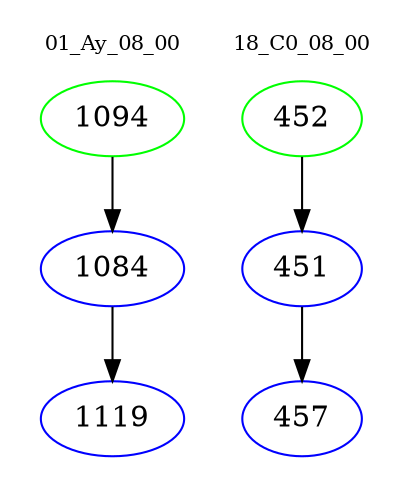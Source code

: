 digraph{
subgraph cluster_0 {
color = white
label = "01_Ay_08_00";
fontsize=10;
T0_1094 [label="1094", color="green"]
T0_1094 -> T0_1084 [color="black"]
T0_1084 [label="1084", color="blue"]
T0_1084 -> T0_1119 [color="black"]
T0_1119 [label="1119", color="blue"]
}
subgraph cluster_1 {
color = white
label = "18_C0_08_00";
fontsize=10;
T1_452 [label="452", color="green"]
T1_452 -> T1_451 [color="black"]
T1_451 [label="451", color="blue"]
T1_451 -> T1_457 [color="black"]
T1_457 [label="457", color="blue"]
}
}

